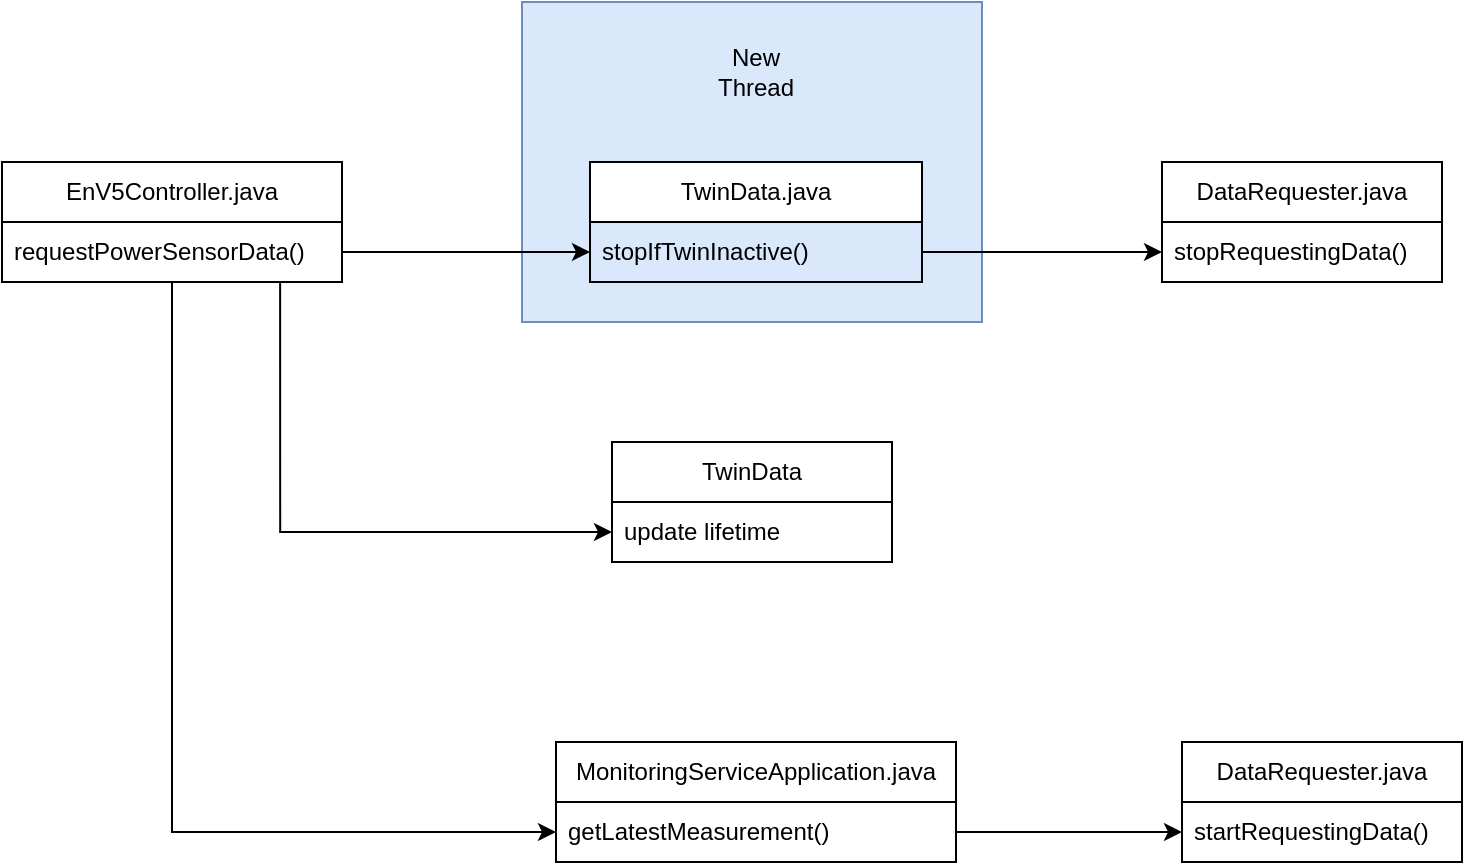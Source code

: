 <mxfile version="21.6.6" type="github">
  <diagram name="Seite-1" id="ELZUeX0YocxNJb1q_E6c">
    <mxGraphModel dx="794" dy="1086" grid="1" gridSize="10" guides="1" tooltips="1" connect="1" arrows="1" fold="1" page="1" pageScale="1" pageWidth="827" pageHeight="1169" math="0" shadow="0">
      <root>
        <mxCell id="0" />
        <mxCell id="1" parent="0" />
        <mxCell id="GAWwl-giYYkklGFR_YXa-1" value="" style="rounded=0;whiteSpace=wrap;html=1;fillColor=#dae8fc;strokeColor=#6c8ebf;" vertex="1" parent="1">
          <mxGeometry x="310" y="130" width="230" height="160" as="geometry" />
        </mxCell>
        <mxCell id="FfZUA_TqmdPB6vUnj2kE-2" value="EnV5Controller.java" style="swimlane;fontStyle=0;childLayout=stackLayout;horizontal=1;startSize=30;horizontalStack=0;resizeParent=1;resizeParentMax=0;resizeLast=0;collapsible=1;marginBottom=0;whiteSpace=wrap;html=1;" parent="1" vertex="1">
          <mxGeometry x="50" y="210" width="170" height="60" as="geometry" />
        </mxCell>
        <mxCell id="FfZUA_TqmdPB6vUnj2kE-4" value="&lt;div&gt;requestPowerSensorData()&lt;/div&gt;" style="text;strokeColor=none;fillColor=none;align=left;verticalAlign=middle;spacingLeft=4;spacingRight=4;overflow=hidden;points=[[0,0.5],[1,0.5]];portConstraint=eastwest;rotatable=0;whiteSpace=wrap;html=1;" parent="FfZUA_TqmdPB6vUnj2kE-2" vertex="1">
          <mxGeometry y="30" width="170" height="30" as="geometry" />
        </mxCell>
        <mxCell id="FfZUA_TqmdPB6vUnj2kE-7" value="TwinData.java" style="swimlane;fontStyle=0;childLayout=stackLayout;horizontal=1;startSize=30;horizontalStack=0;resizeParent=1;resizeParentMax=0;resizeLast=0;collapsible=1;marginBottom=0;whiteSpace=wrap;html=1;" parent="1" vertex="1">
          <mxGeometry x="344" y="210" width="166" height="60" as="geometry" />
        </mxCell>
        <mxCell id="FfZUA_TqmdPB6vUnj2kE-8" value="stopIfTwinInactive()" style="text;strokeColor=none;fillColor=none;align=left;verticalAlign=middle;spacingLeft=4;spacingRight=4;overflow=hidden;points=[[0,0.5],[1,0.5]];portConstraint=eastwest;rotatable=0;whiteSpace=wrap;html=1;" parent="FfZUA_TqmdPB6vUnj2kE-7" vertex="1">
          <mxGeometry y="30" width="166" height="30" as="geometry" />
        </mxCell>
        <mxCell id="FfZUA_TqmdPB6vUnj2kE-11" style="edgeStyle=orthogonalEdgeStyle;rounded=0;orthogonalLoop=1;jettySize=auto;html=1;entryX=0;entryY=0.5;entryDx=0;entryDy=0;" parent="1" source="FfZUA_TqmdPB6vUnj2kE-4" target="FfZUA_TqmdPB6vUnj2kE-8" edge="1">
          <mxGeometry relative="1" as="geometry" />
        </mxCell>
        <mxCell id="GAWwl-giYYkklGFR_YXa-14" style="edgeStyle=orthogonalEdgeStyle;rounded=0;orthogonalLoop=1;jettySize=auto;html=1;entryX=0;entryY=0.5;entryDx=0;entryDy=0;exitX=1;exitY=0.5;exitDx=0;exitDy=0;" edge="1" parent="1" source="FfZUA_TqmdPB6vUnj2kE-21" target="GAWwl-giYYkklGFR_YXa-11">
          <mxGeometry relative="1" as="geometry" />
        </mxCell>
        <mxCell id="FfZUA_TqmdPB6vUnj2kE-20" value="MonitoringServiceApplication.java" style="swimlane;fontStyle=0;childLayout=stackLayout;horizontal=1;startSize=30;horizontalStack=0;resizeParent=1;resizeParentMax=0;resizeLast=0;collapsible=1;marginBottom=0;whiteSpace=wrap;html=1;" parent="1" vertex="1">
          <mxGeometry x="327" y="500" width="200" height="60" as="geometry" />
        </mxCell>
        <mxCell id="FfZUA_TqmdPB6vUnj2kE-21" value="getLatestMeasurement()" style="text;strokeColor=none;fillColor=none;align=left;verticalAlign=middle;spacingLeft=4;spacingRight=4;overflow=hidden;points=[[0,0.5],[1,0.5]];portConstraint=eastwest;rotatable=0;whiteSpace=wrap;html=1;" parent="FfZUA_TqmdPB6vUnj2kE-20" vertex="1">
          <mxGeometry y="30" width="200" height="30" as="geometry" />
        </mxCell>
        <mxCell id="FfZUA_TqmdPB6vUnj2kE-25" style="edgeStyle=orthogonalEdgeStyle;rounded=0;orthogonalLoop=1;jettySize=auto;html=1;entryX=0;entryY=0.5;entryDx=0;entryDy=0;" parent="1" source="FfZUA_TqmdPB6vUnj2kE-4" target="FfZUA_TqmdPB6vUnj2kE-21" edge="1">
          <mxGeometry relative="1" as="geometry">
            <Array as="points">
              <mxPoint x="135" y="545" />
            </Array>
          </mxGeometry>
        </mxCell>
        <mxCell id="GAWwl-giYYkklGFR_YXa-2" value="&lt;div&gt;New Thread&lt;/div&gt;" style="text;html=1;strokeColor=none;fillColor=none;align=center;verticalAlign=middle;whiteSpace=wrap;rounded=0;" vertex="1" parent="1">
          <mxGeometry x="397" y="150" width="60" height="30" as="geometry" />
        </mxCell>
        <mxCell id="GAWwl-giYYkklGFR_YXa-5" value="TwinData" style="swimlane;fontStyle=0;childLayout=stackLayout;horizontal=1;startSize=30;horizontalStack=0;resizeParent=1;resizeParentMax=0;resizeLast=0;collapsible=1;marginBottom=0;whiteSpace=wrap;html=1;" vertex="1" parent="1">
          <mxGeometry x="355" y="350" width="140" height="60" as="geometry" />
        </mxCell>
        <mxCell id="GAWwl-giYYkklGFR_YXa-6" value="update lifetime" style="text;strokeColor=none;fillColor=none;align=left;verticalAlign=middle;spacingLeft=4;spacingRight=4;overflow=hidden;points=[[0,0.5],[1,0.5]];portConstraint=eastwest;rotatable=0;whiteSpace=wrap;html=1;" vertex="1" parent="GAWwl-giYYkklGFR_YXa-5">
          <mxGeometry y="30" width="140" height="30" as="geometry" />
        </mxCell>
        <mxCell id="GAWwl-giYYkklGFR_YXa-9" style="edgeStyle=orthogonalEdgeStyle;rounded=0;orthogonalLoop=1;jettySize=auto;html=1;entryX=0;entryY=0.5;entryDx=0;entryDy=0;exitX=0.818;exitY=1;exitDx=0;exitDy=0;exitPerimeter=0;" edge="1" parent="1" source="FfZUA_TqmdPB6vUnj2kE-4" target="GAWwl-giYYkklGFR_YXa-6">
          <mxGeometry relative="1" as="geometry">
            <Array as="points">
              <mxPoint x="189" y="395" />
            </Array>
          </mxGeometry>
        </mxCell>
        <mxCell id="GAWwl-giYYkklGFR_YXa-10" value="DataRequester.java" style="swimlane;fontStyle=0;childLayout=stackLayout;horizontal=1;startSize=30;horizontalStack=0;resizeParent=1;resizeParentMax=0;resizeLast=0;collapsible=1;marginBottom=0;whiteSpace=wrap;html=1;" vertex="1" parent="1">
          <mxGeometry x="640" y="500" width="140" height="60" as="geometry" />
        </mxCell>
        <mxCell id="GAWwl-giYYkklGFR_YXa-11" value="startRequestingData()" style="text;strokeColor=none;fillColor=none;align=left;verticalAlign=middle;spacingLeft=4;spacingRight=4;overflow=hidden;points=[[0,0.5],[1,0.5]];portConstraint=eastwest;rotatable=0;whiteSpace=wrap;html=1;" vertex="1" parent="GAWwl-giYYkklGFR_YXa-10">
          <mxGeometry y="30" width="140" height="30" as="geometry" />
        </mxCell>
        <mxCell id="GAWwl-giYYkklGFR_YXa-16" value="DataRequester.java" style="swimlane;fontStyle=0;childLayout=stackLayout;horizontal=1;startSize=30;horizontalStack=0;resizeParent=1;resizeParentMax=0;resizeLast=0;collapsible=1;marginBottom=0;whiteSpace=wrap;html=1;" vertex="1" parent="1">
          <mxGeometry x="630" y="210" width="140" height="60" as="geometry" />
        </mxCell>
        <mxCell id="GAWwl-giYYkklGFR_YXa-17" value="stopRequestingData()" style="text;strokeColor=none;fillColor=none;align=left;verticalAlign=middle;spacingLeft=4;spacingRight=4;overflow=hidden;points=[[0,0.5],[1,0.5]];portConstraint=eastwest;rotatable=0;whiteSpace=wrap;html=1;" vertex="1" parent="GAWwl-giYYkklGFR_YXa-16">
          <mxGeometry y="30" width="140" height="30" as="geometry" />
        </mxCell>
        <mxCell id="GAWwl-giYYkklGFR_YXa-18" style="edgeStyle=orthogonalEdgeStyle;rounded=0;orthogonalLoop=1;jettySize=auto;html=1;entryX=0;entryY=0.5;entryDx=0;entryDy=0;" edge="1" parent="1" source="FfZUA_TqmdPB6vUnj2kE-8" target="GAWwl-giYYkklGFR_YXa-17">
          <mxGeometry relative="1" as="geometry" />
        </mxCell>
      </root>
    </mxGraphModel>
  </diagram>
</mxfile>
